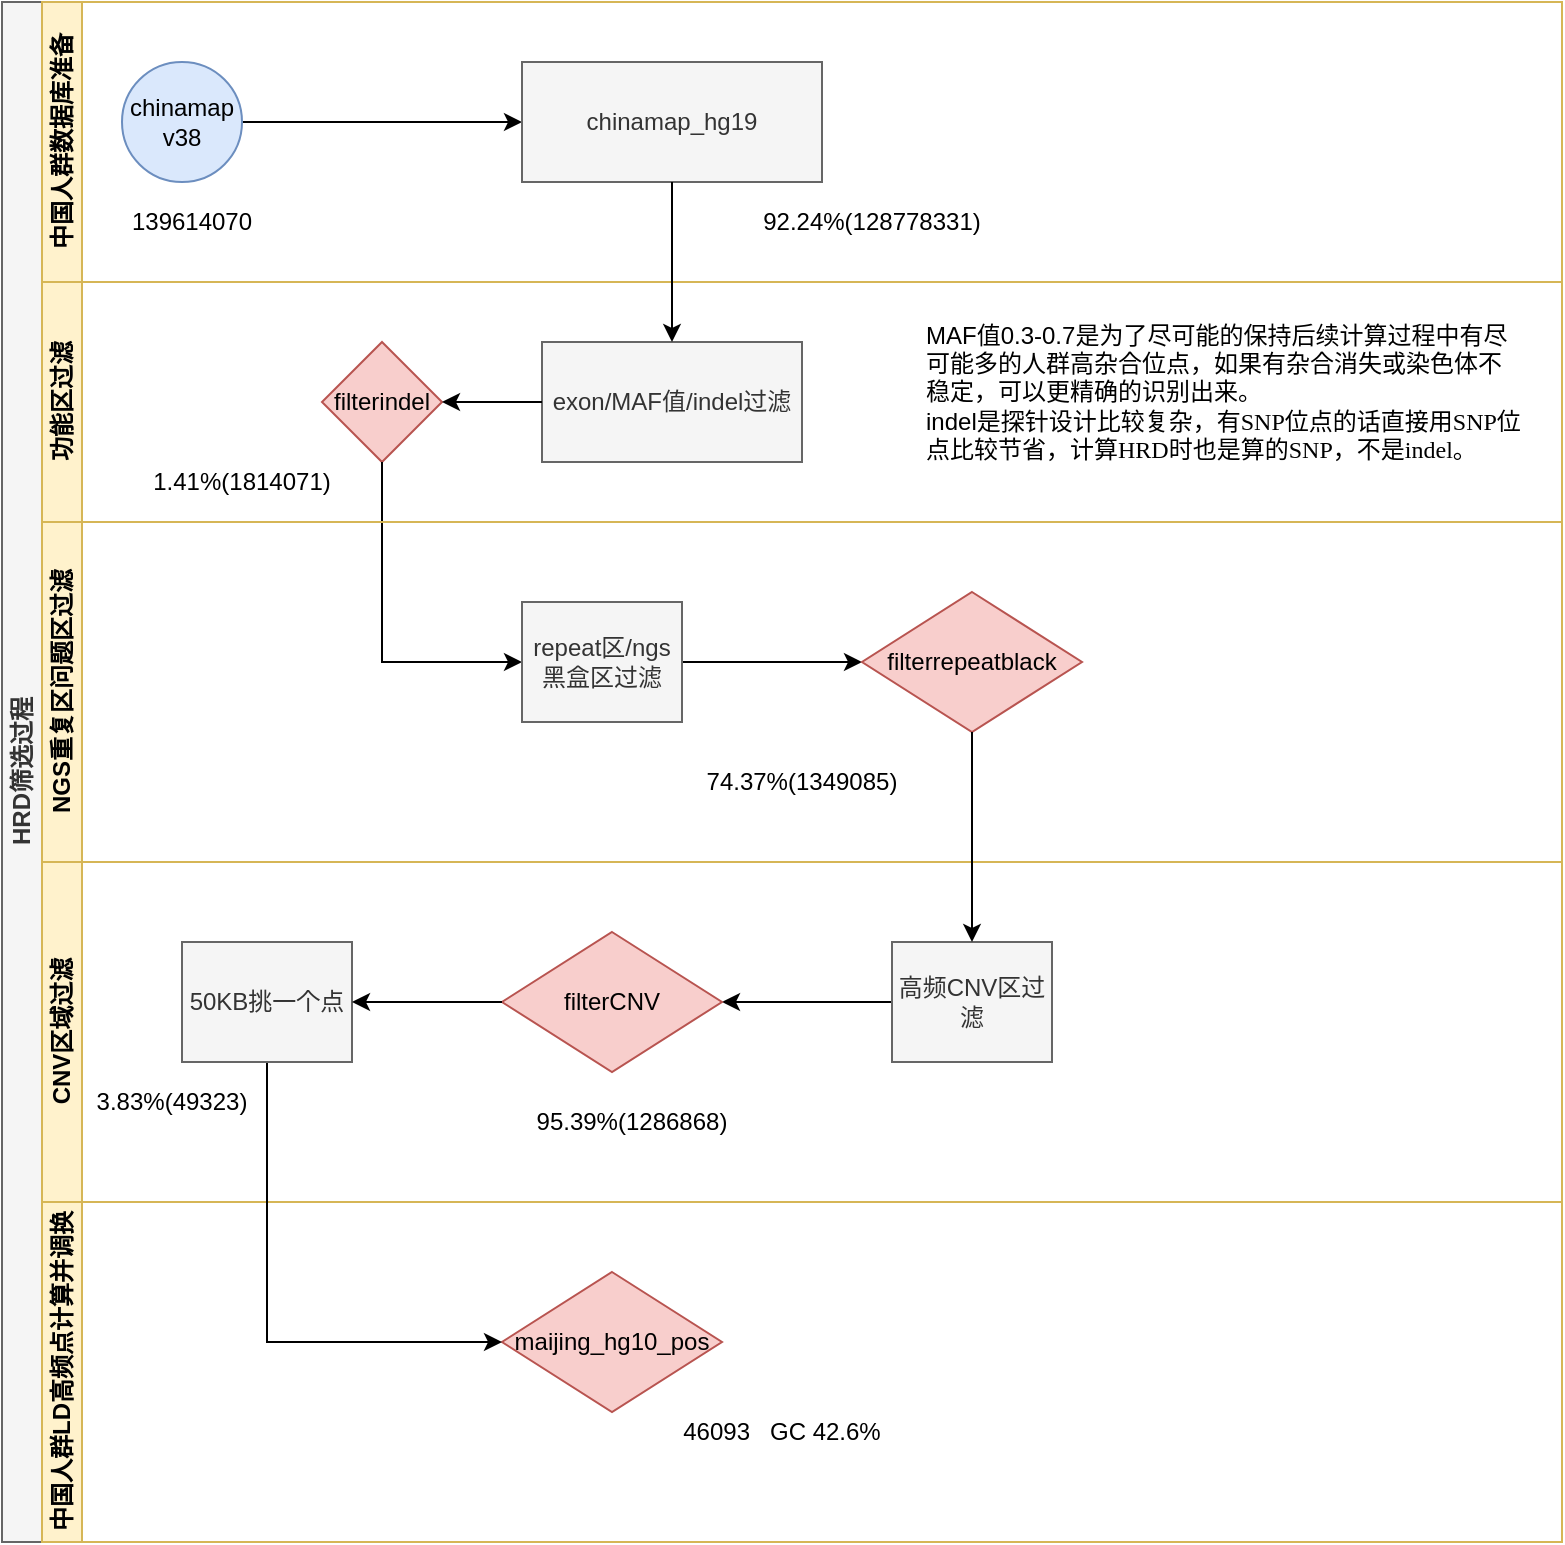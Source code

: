 <mxfile version="14.7.7" type="github">
  <diagram id="prtHgNgQTEPvFCAcTncT" name="Page-1">
    <mxGraphModel dx="942" dy="526" grid="1" gridSize="10" guides="1" tooltips="1" connect="1" arrows="1" fold="1" page="1" pageScale="1" pageWidth="827" pageHeight="1169" math="0" shadow="0">
      <root>
        <mxCell id="0" />
        <mxCell id="1" parent="0" />
        <mxCell id="dNxyNK7c78bLwvsdeMH5-19" value="HRD筛选过程" style="swimlane;html=1;childLayout=stackLayout;resizeParent=1;resizeParentMax=0;horizontal=0;startSize=20;horizontalStack=0;fillColor=#f5f5f5;strokeColor=#666666;fontColor=#333333;" parent="1" vertex="1">
          <mxGeometry x="120" y="120" width="780" height="770" as="geometry">
            <mxRectangle x="120" y="120" width="50" height="40" as="alternateBounds" />
          </mxGeometry>
        </mxCell>
        <mxCell id="dNxyNK7c78bLwvsdeMH5-20" value="中国人群数据库准备" style="swimlane;html=1;startSize=20;horizontal=0;fillColor=#fff2cc;strokeColor=#d6b656;" parent="dNxyNK7c78bLwvsdeMH5-19" vertex="1">
          <mxGeometry x="20" width="760" height="140" as="geometry" />
        </mxCell>
        <mxCell id="dNxyNK7c78bLwvsdeMH5-25" value="" style="edgeStyle=orthogonalEdgeStyle;rounded=0;orthogonalLoop=1;jettySize=auto;html=1;" parent="dNxyNK7c78bLwvsdeMH5-20" source="dNxyNK7c78bLwvsdeMH5-23" target="dNxyNK7c78bLwvsdeMH5-24" edge="1">
          <mxGeometry relative="1" as="geometry" />
        </mxCell>
        <mxCell id="dNxyNK7c78bLwvsdeMH5-23" value="chinamap&lt;br&gt;v38" style="ellipse;whiteSpace=wrap;html=1;fillColor=#dae8fc;strokeColor=#6c8ebf;" parent="dNxyNK7c78bLwvsdeMH5-20" vertex="1">
          <mxGeometry x="40" y="30" width="60" height="60" as="geometry" />
        </mxCell>
        <mxCell id="dNxyNK7c78bLwvsdeMH5-24" value="chinamap_hg19" style="rounded=0;whiteSpace=wrap;html=1;fontFamily=Helvetica;fontSize=12;fontColor=#333333;align=center;fillColor=#f5f5f5;strokeColor=#666666;" parent="dNxyNK7c78bLwvsdeMH5-20" vertex="1">
          <mxGeometry x="240" y="30" width="150" height="60" as="geometry" />
        </mxCell>
        <mxCell id="oZ7MGca2h98DrxrfC1Vk-4" value="139614070" style="text;html=1;strokeColor=none;fillColor=none;align=center;verticalAlign=middle;whiteSpace=wrap;rounded=0;" parent="dNxyNK7c78bLwvsdeMH5-20" vertex="1">
          <mxGeometry x="50" y="100" width="50" height="20" as="geometry" />
        </mxCell>
        <mxCell id="oZ7MGca2h98DrxrfC1Vk-3" value="92.24%(128778331)" style="text;html=1;strokeColor=none;fillColor=none;align=center;verticalAlign=middle;whiteSpace=wrap;rounded=0;" parent="dNxyNK7c78bLwvsdeMH5-20" vertex="1">
          <mxGeometry x="350" y="100" width="130" height="20" as="geometry" />
        </mxCell>
        <mxCell id="dNxyNK7c78bLwvsdeMH5-21" value="功能区过滤" style="swimlane;html=1;startSize=20;horizontal=0;fillColor=#fff2cc;strokeColor=#d6b656;" parent="dNxyNK7c78bLwvsdeMH5-19" vertex="1">
          <mxGeometry x="20" y="140" width="760" height="120" as="geometry" />
        </mxCell>
        <mxCell id="dNxyNK7c78bLwvsdeMH5-26" value="exon/MAF值/indel过滤" style="rounded=0;whiteSpace=wrap;html=1;fontFamily=Helvetica;fontSize=12;fontColor=#333333;align=center;fillColor=#f5f5f5;strokeColor=#666666;" parent="dNxyNK7c78bLwvsdeMH5-21" vertex="1">
          <mxGeometry x="250" y="30" width="130" height="60" as="geometry" />
        </mxCell>
        <mxCell id="oZ7MGca2h98DrxrfC1Vk-5" value="filterindel" style="rhombus;whiteSpace=wrap;html=1;fontFamily=Helvetica;fontSize=12;align=center;fillColor=#f8cecc;strokeColor=#b85450;" parent="dNxyNK7c78bLwvsdeMH5-21" vertex="1">
          <mxGeometry x="140" y="30" width="60" height="60" as="geometry" />
        </mxCell>
        <mxCell id="oZ7MGca2h98DrxrfC1Vk-6" style="edgeStyle=orthogonalEdgeStyle;rounded=0;orthogonalLoop=1;jettySize=auto;html=1;" parent="dNxyNK7c78bLwvsdeMH5-21" source="dNxyNK7c78bLwvsdeMH5-26" target="oZ7MGca2h98DrxrfC1Vk-5" edge="1">
          <mxGeometry relative="1" as="geometry">
            <mxPoint x="210" y="60" as="targetPoint" />
          </mxGeometry>
        </mxCell>
        <mxCell id="oZ7MGca2h98DrxrfC1Vk-9" value="1.41%(1814071)" style="text;html=1;strokeColor=none;fillColor=none;align=center;verticalAlign=middle;whiteSpace=wrap;rounded=0;" parent="dNxyNK7c78bLwvsdeMH5-21" vertex="1">
          <mxGeometry x="50" y="90" width="100" height="20" as="geometry" />
        </mxCell>
        <mxCell id="EEybTYk9H9bPagcmRRxZ-7" value="&lt;font style=&quot;font-size: 12px&quot;&gt;&lt;font style=&quot;font-size: 12px&quot;&gt;MAF值0.3-0.7是为了尽可能的保持后续计算过程中有尽可能多的人群高杂合位点，如果有杂合消失或染色体不稳定，可以更精确的识别出来。&lt;br&gt;&lt;/font&gt;&lt;span&gt;indel是探针设计比较复杂，有&lt;/span&gt;&lt;span lang=&quot;EN-US&quot; style=&quot;font-family: &amp;#34;times new roman&amp;#34; , serif&quot;&gt;SNP&lt;/span&gt;&lt;span&gt;位点的话直接用&lt;/span&gt;&lt;span lang=&quot;EN-US&quot; style=&quot;font-family: &amp;#34;times new roman&amp;#34; , serif&quot;&gt;SNP&lt;/span&gt;&lt;span&gt;位点比较节省，计算&lt;/span&gt;&lt;span lang=&quot;EN-US&quot; style=&quot;font-family: &amp;#34;times new roman&amp;#34; , serif&quot;&gt;HRD&lt;/span&gt;&lt;span&gt;时也是算的&lt;/span&gt;&lt;span lang=&quot;EN-US&quot; style=&quot;font-family: &amp;#34;times new roman&amp;#34; , serif&quot;&gt;SNP&lt;/span&gt;&lt;span&gt;，不是&lt;/span&gt;&lt;span lang=&quot;EN-US&quot; style=&quot;font-family: &amp;#34;times new roman&amp;#34; , serif&quot;&gt;indel&lt;/span&gt;&lt;span&gt;。&lt;/span&gt;&lt;/font&gt;" style="text;html=1;strokeColor=none;fillColor=none;align=left;verticalAlign=middle;whiteSpace=wrap;rounded=0;" vertex="1" parent="dNxyNK7c78bLwvsdeMH5-21">
          <mxGeometry x="440" y="20" width="300" height="70" as="geometry" />
        </mxCell>
        <mxCell id="oZ7MGca2h98DrxrfC1Vk-2" style="edgeStyle=orthogonalEdgeStyle;rounded=0;orthogonalLoop=1;jettySize=auto;html=1;entryX=0.5;entryY=0;entryDx=0;entryDy=0;" parent="dNxyNK7c78bLwvsdeMH5-19" source="dNxyNK7c78bLwvsdeMH5-24" target="dNxyNK7c78bLwvsdeMH5-26" edge="1">
          <mxGeometry relative="1" as="geometry" />
        </mxCell>
        <mxCell id="oZ7MGca2h98DrxrfC1Vk-10" style="edgeStyle=orthogonalEdgeStyle;rounded=0;orthogonalLoop=1;jettySize=auto;html=1;entryX=0;entryY=0.5;entryDx=0;entryDy=0;exitX=0.5;exitY=1;exitDx=0;exitDy=0;" parent="dNxyNK7c78bLwvsdeMH5-19" source="oZ7MGca2h98DrxrfC1Vk-5" target="dNxyNK7c78bLwvsdeMH5-34" edge="1">
          <mxGeometry relative="1" as="geometry" />
        </mxCell>
        <mxCell id="dNxyNK7c78bLwvsdeMH5-22" value="NGS重复区问题区过滤" style="swimlane;html=1;startSize=20;horizontal=0;fillColor=#fff2cc;strokeColor=#d6b656;" parent="dNxyNK7c78bLwvsdeMH5-19" vertex="1">
          <mxGeometry x="20" y="260" width="760" height="170" as="geometry" />
        </mxCell>
        <mxCell id="dNxyNK7c78bLwvsdeMH5-37" value="" style="edgeStyle=orthogonalEdgeStyle;rounded=0;orthogonalLoop=1;jettySize=auto;html=1;endArrow=classic;endFill=1;" parent="dNxyNK7c78bLwvsdeMH5-22" source="dNxyNK7c78bLwvsdeMH5-34" target="dNxyNK7c78bLwvsdeMH5-36" edge="1">
          <mxGeometry relative="1" as="geometry" />
        </mxCell>
        <mxCell id="dNxyNK7c78bLwvsdeMH5-34" value="repeat区/ngs黑盒区过滤" style="rounded=0;whiteSpace=wrap;html=1;fontFamily=Helvetica;fontSize=12;fontColor=#333333;align=center;fillColor=#f5f5f5;strokeColor=#666666;" parent="dNxyNK7c78bLwvsdeMH5-22" vertex="1">
          <mxGeometry x="240" y="40" width="80" height="60" as="geometry" />
        </mxCell>
        <mxCell id="dNxyNK7c78bLwvsdeMH5-36" value="filterrepeatblack" style="rhombus;whiteSpace=wrap;html=1;fontFamily=Helvetica;fontSize=12;align=center;fillColor=#f8cecc;strokeColor=#b85450;" parent="dNxyNK7c78bLwvsdeMH5-22" vertex="1">
          <mxGeometry x="410" y="35" width="110" height="70" as="geometry" />
        </mxCell>
        <mxCell id="oZ7MGca2h98DrxrfC1Vk-8" value="74.37%(1349085)" style="text;html=1;strokeColor=none;fillColor=none;align=center;verticalAlign=middle;whiteSpace=wrap;rounded=0;" parent="dNxyNK7c78bLwvsdeMH5-22" vertex="1">
          <mxGeometry x="310" y="120" width="140" height="20" as="geometry" />
        </mxCell>
        <mxCell id="oZ7MGca2h98DrxrfC1Vk-11" value="CNV区域过滤" style="swimlane;html=1;startSize=20;horizontal=0;fillColor=#fff2cc;strokeColor=#d6b656;" parent="dNxyNK7c78bLwvsdeMH5-19" vertex="1">
          <mxGeometry x="20" y="430" width="760" height="170" as="geometry" />
        </mxCell>
        <mxCell id="oZ7MGca2h98DrxrfC1Vk-19" style="edgeStyle=orthogonalEdgeStyle;rounded=0;orthogonalLoop=1;jettySize=auto;html=1;entryX=1;entryY=0.5;entryDx=0;entryDy=0;" parent="oZ7MGca2h98DrxrfC1Vk-11" source="oZ7MGca2h98DrxrfC1Vk-13" target="oZ7MGca2h98DrxrfC1Vk-14" edge="1">
          <mxGeometry relative="1" as="geometry" />
        </mxCell>
        <mxCell id="oZ7MGca2h98DrxrfC1Vk-13" value="高频CNV区过滤" style="rounded=0;whiteSpace=wrap;html=1;fontFamily=Helvetica;fontSize=12;fontColor=#333333;align=center;fillColor=#f5f5f5;strokeColor=#666666;" parent="oZ7MGca2h98DrxrfC1Vk-11" vertex="1">
          <mxGeometry x="425" y="40" width="80" height="60" as="geometry" />
        </mxCell>
        <mxCell id="oZ7MGca2h98DrxrfC1Vk-14" value="filterCNV" style="rhombus;whiteSpace=wrap;html=1;fontFamily=Helvetica;fontSize=12;align=center;fillColor=#f8cecc;strokeColor=#b85450;" parent="oZ7MGca2h98DrxrfC1Vk-11" vertex="1">
          <mxGeometry x="230" y="35" width="110" height="70" as="geometry" />
        </mxCell>
        <mxCell id="oZ7MGca2h98DrxrfC1Vk-15" value="95.39%(1286868)" style="text;html=1;strokeColor=none;fillColor=none;align=center;verticalAlign=middle;whiteSpace=wrap;rounded=0;" parent="oZ7MGca2h98DrxrfC1Vk-11" vertex="1">
          <mxGeometry x="230" y="120" width="130" height="20" as="geometry" />
        </mxCell>
        <mxCell id="oZ7MGca2h98DrxrfC1Vk-23" value="3.83%(49323)" style="text;html=1;strokeColor=none;fillColor=none;align=center;verticalAlign=middle;whiteSpace=wrap;rounded=0;" parent="oZ7MGca2h98DrxrfC1Vk-11" vertex="1">
          <mxGeometry y="110" width="130" height="20" as="geometry" />
        </mxCell>
        <mxCell id="oZ7MGca2h98DrxrfC1Vk-24" value="中国人群LD高频点计算并调换" style="swimlane;html=1;startSize=20;horizontal=0;fillColor=#fff2cc;strokeColor=#d6b656;" parent="dNxyNK7c78bLwvsdeMH5-19" vertex="1">
          <mxGeometry x="20" y="600" width="760" height="170" as="geometry" />
        </mxCell>
        <mxCell id="oZ7MGca2h98DrxrfC1Vk-27" value="maijing_hg10_pos" style="rhombus;whiteSpace=wrap;html=1;fontFamily=Helvetica;fontSize=12;align=center;fillColor=#f8cecc;strokeColor=#b85450;" parent="oZ7MGca2h98DrxrfC1Vk-24" vertex="1">
          <mxGeometry x="230" y="35" width="110" height="70" as="geometry" />
        </mxCell>
        <mxCell id="oZ7MGca2h98DrxrfC1Vk-28" value="46093&amp;nbsp; &amp;nbsp;GC 42.6%" style="text;html=1;strokeColor=none;fillColor=none;align=center;verticalAlign=middle;whiteSpace=wrap;rounded=0;" parent="oZ7MGca2h98DrxrfC1Vk-24" vertex="1">
          <mxGeometry x="300" y="105" width="140" height="20" as="geometry" />
        </mxCell>
        <mxCell id="oZ7MGca2h98DrxrfC1Vk-18" style="edgeStyle=orthogonalEdgeStyle;rounded=0;orthogonalLoop=1;jettySize=auto;html=1;entryX=0.5;entryY=0;entryDx=0;entryDy=0;" parent="dNxyNK7c78bLwvsdeMH5-19" source="dNxyNK7c78bLwvsdeMH5-36" target="oZ7MGca2h98DrxrfC1Vk-13" edge="1">
          <mxGeometry relative="1" as="geometry" />
        </mxCell>
        <mxCell id="oZ7MGca2h98DrxrfC1Vk-30" style="edgeStyle=orthogonalEdgeStyle;rounded=0;orthogonalLoop=1;jettySize=auto;html=1;entryX=0;entryY=0.5;entryDx=0;entryDy=0;exitX=0.5;exitY=1;exitDx=0;exitDy=0;" parent="1" source="oZ7MGca2h98DrxrfC1Vk-20" target="oZ7MGca2h98DrxrfC1Vk-27" edge="1">
          <mxGeometry relative="1" as="geometry" />
        </mxCell>
        <mxCell id="oZ7MGca2h98DrxrfC1Vk-20" value="50KB挑一个点" style="whiteSpace=wrap;html=1;fillColor=#f5f5f5;strokeColor=#666666;fontColor=#333333;" parent="1" vertex="1">
          <mxGeometry x="210" y="590" width="85" height="60" as="geometry" />
        </mxCell>
        <mxCell id="oZ7MGca2h98DrxrfC1Vk-21" value="" style="edgeStyle=orthogonalEdgeStyle;rounded=0;orthogonalLoop=1;jettySize=auto;html=1;" parent="1" source="oZ7MGca2h98DrxrfC1Vk-14" target="oZ7MGca2h98DrxrfC1Vk-20" edge="1">
          <mxGeometry relative="1" as="geometry" />
        </mxCell>
      </root>
    </mxGraphModel>
  </diagram>
</mxfile>
